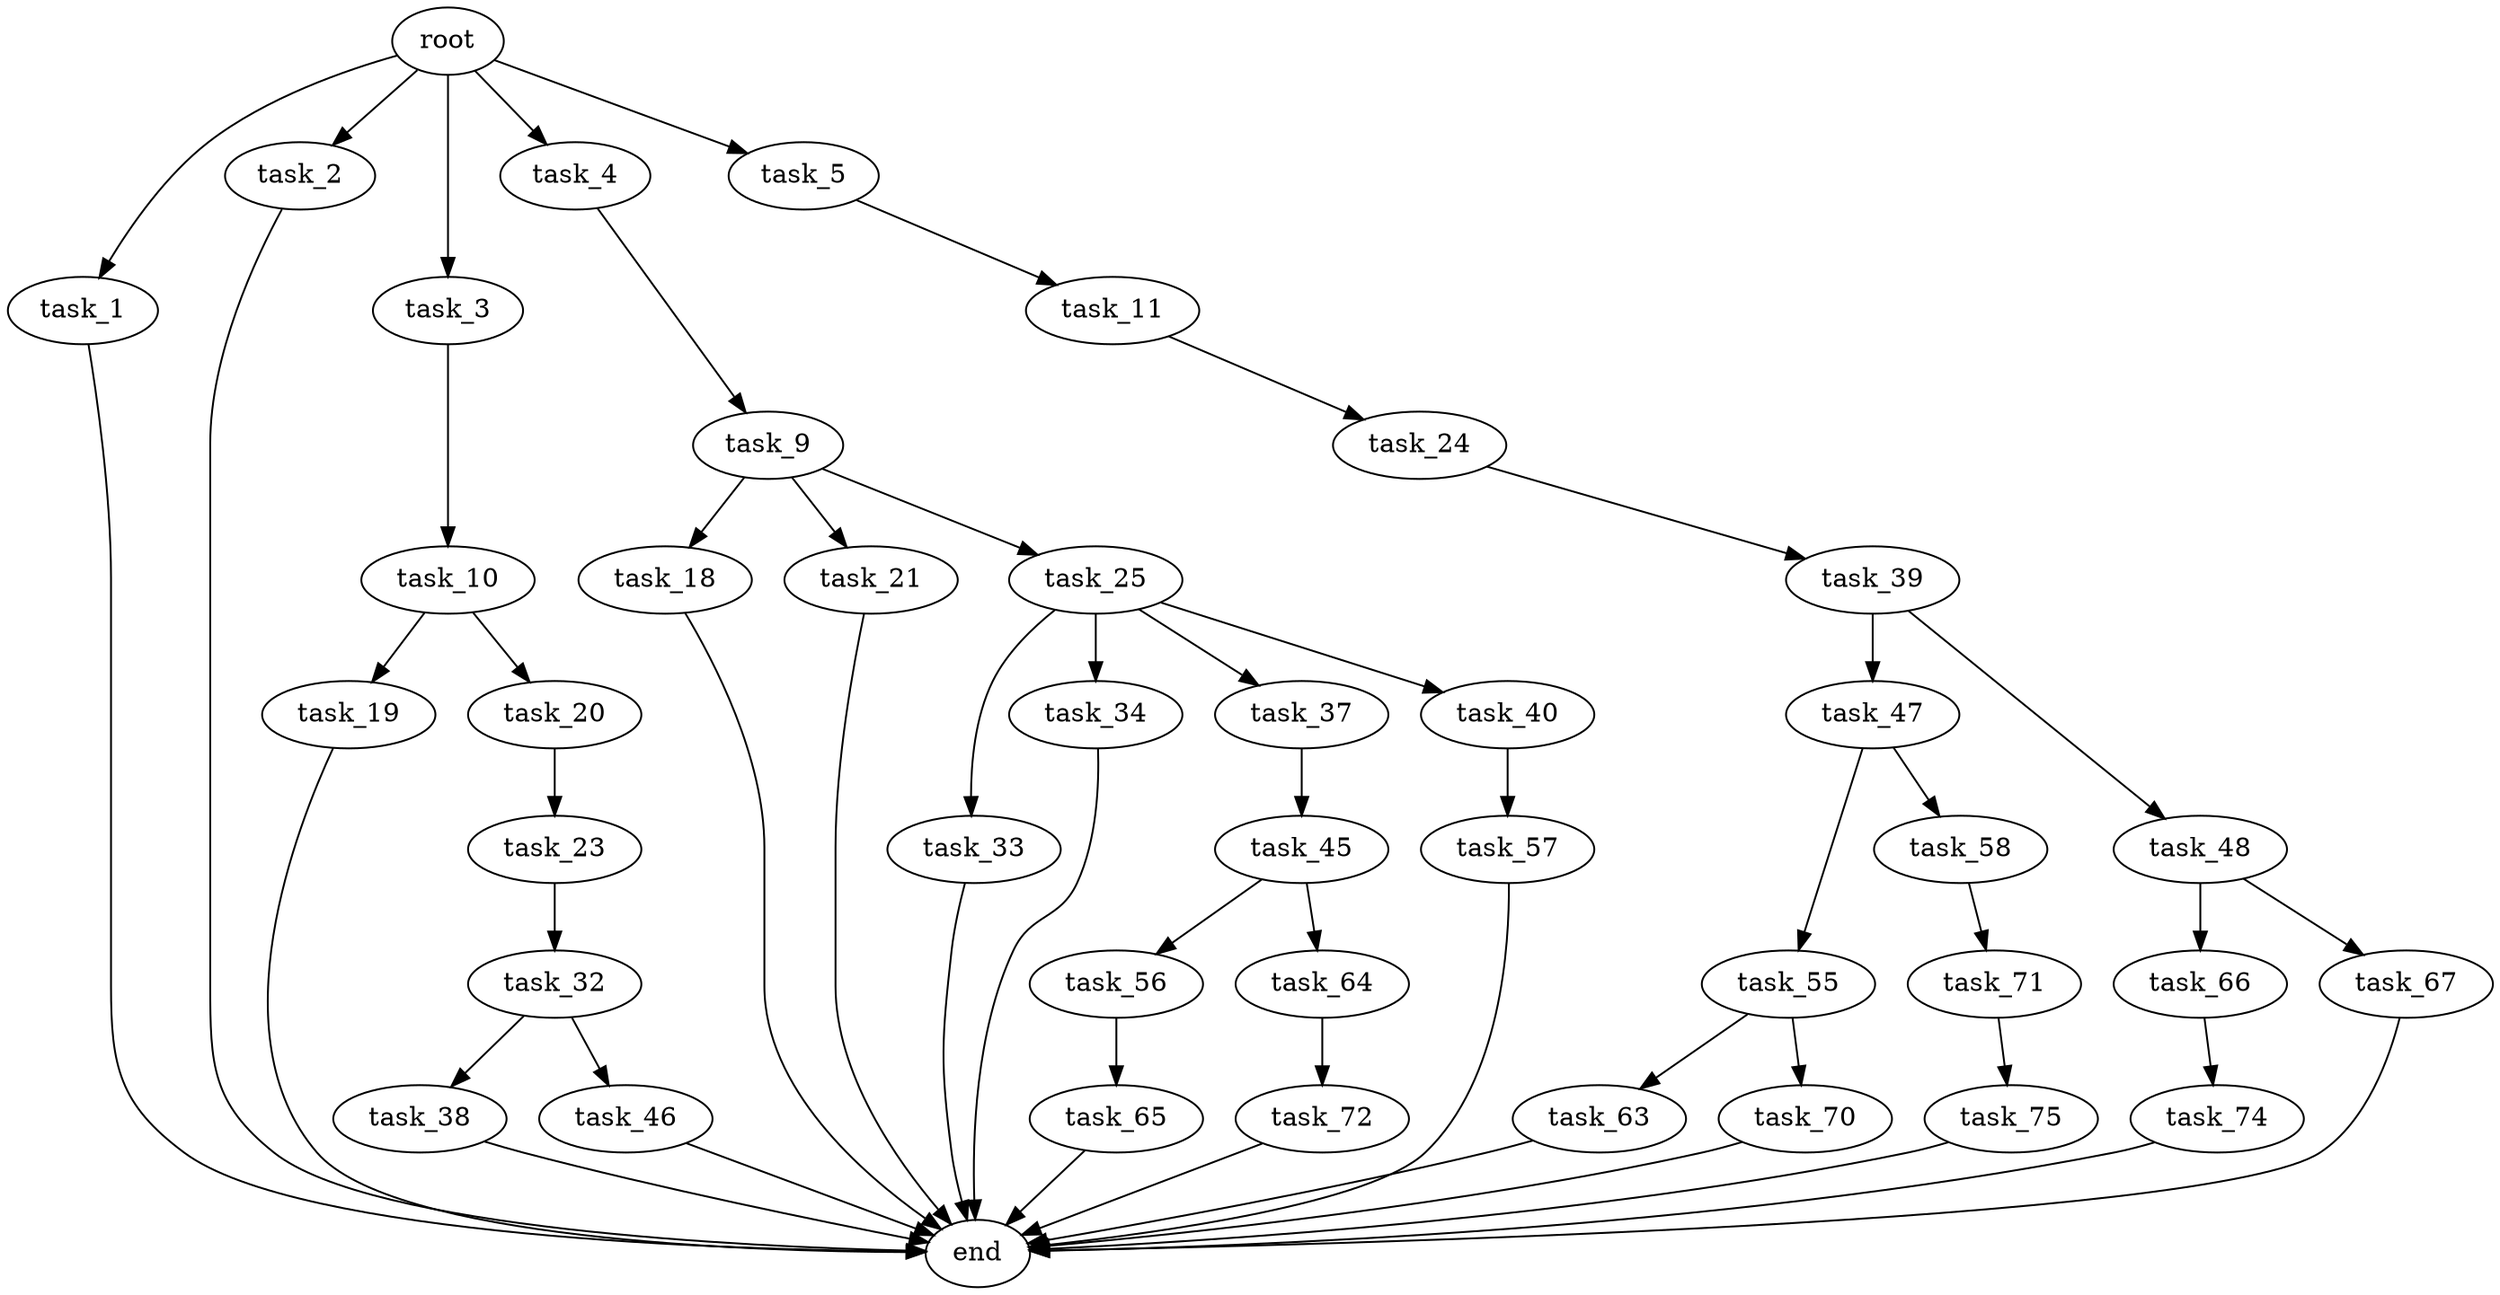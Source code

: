 digraph G {
  root [size="0.000000"];
  task_1 [size="68719476736.000000"];
  task_2 [size="52061397198.000000"];
  task_3 [size="86571617565.000000"];
  task_4 [size="782757789696.000000"];
  task_5 [size="1302314525047.000000"];
  task_9 [size="1786333051.000000"];
  task_10 [size="231928233984.000000"];
  task_11 [size="21344766330.000000"];
  task_18 [size="1073741824000.000000"];
  task_19 [size="1889921300.000000"];
  task_20 [size="675805291366.000000"];
  task_21 [size="549755813888.000000"];
  task_23 [size="557792774249.000000"];
  task_24 [size="18529402328.000000"];
  task_25 [size="782757789696.000000"];
  task_32 [size="1571148959.000000"];
  task_33 [size="12823821285.000000"];
  task_34 [size="20446089423.000000"];
  task_37 [size="5105930239.000000"];
  task_38 [size="1077592785067.000000"];
  task_39 [size="5293169931.000000"];
  task_40 [size="549755813888.000000"];
  task_45 [size="22098174972.000000"];
  task_46 [size="5004813206.000000"];
  task_47 [size="782757789696.000000"];
  task_48 [size="134217728000.000000"];
  task_55 [size="68719476736.000000"];
  task_56 [size="5388040329.000000"];
  task_57 [size="28991029248.000000"];
  task_58 [size="696170711907.000000"];
  task_63 [size="32231609897.000000"];
  task_64 [size="2404108252.000000"];
  task_65 [size="23268174585.000000"];
  task_66 [size="231928233984.000000"];
  task_67 [size="1073741824000.000000"];
  task_70 [size="549755813888.000000"];
  task_71 [size="68719476736.000000"];
  task_72 [size="231928233984.000000"];
  task_74 [size="9811165268.000000"];
  task_75 [size="782757789696.000000"];
  end [size="0.000000"];

  root -> task_1 [size="1.000000"];
  root -> task_2 [size="1.000000"];
  root -> task_3 [size="1.000000"];
  root -> task_4 [size="1.000000"];
  root -> task_5 [size="1.000000"];
  task_1 -> end [size="1.000000"];
  task_2 -> end [size="1.000000"];
  task_3 -> task_10 [size="134217728.000000"];
  task_4 -> task_9 [size="679477248.000000"];
  task_5 -> task_11 [size="838860800.000000"];
  task_9 -> task_18 [size="75497472.000000"];
  task_9 -> task_21 [size="75497472.000000"];
  task_9 -> task_25 [size="75497472.000000"];
  task_10 -> task_19 [size="301989888.000000"];
  task_10 -> task_20 [size="301989888.000000"];
  task_11 -> task_24 [size="679477248.000000"];
  task_18 -> end [size="1.000000"];
  task_19 -> end [size="1.000000"];
  task_20 -> task_23 [size="838860800.000000"];
  task_21 -> end [size="1.000000"];
  task_23 -> task_32 [size="536870912.000000"];
  task_24 -> task_39 [size="301989888.000000"];
  task_25 -> task_33 [size="679477248.000000"];
  task_25 -> task_34 [size="679477248.000000"];
  task_25 -> task_37 [size="679477248.000000"];
  task_25 -> task_40 [size="679477248.000000"];
  task_32 -> task_38 [size="33554432.000000"];
  task_32 -> task_46 [size="33554432.000000"];
  task_33 -> end [size="1.000000"];
  task_34 -> end [size="1.000000"];
  task_37 -> task_45 [size="134217728.000000"];
  task_38 -> end [size="1.000000"];
  task_39 -> task_47 [size="411041792.000000"];
  task_39 -> task_48 [size="411041792.000000"];
  task_40 -> task_57 [size="536870912.000000"];
  task_45 -> task_56 [size="536870912.000000"];
  task_45 -> task_64 [size="536870912.000000"];
  task_46 -> end [size="1.000000"];
  task_47 -> task_55 [size="679477248.000000"];
  task_47 -> task_58 [size="679477248.000000"];
  task_48 -> task_66 [size="209715200.000000"];
  task_48 -> task_67 [size="209715200.000000"];
  task_55 -> task_63 [size="134217728.000000"];
  task_55 -> task_70 [size="134217728.000000"];
  task_56 -> task_65 [size="209715200.000000"];
  task_57 -> end [size="1.000000"];
  task_58 -> task_71 [size="536870912.000000"];
  task_63 -> end [size="1.000000"];
  task_64 -> task_72 [size="75497472.000000"];
  task_65 -> end [size="1.000000"];
  task_66 -> task_74 [size="301989888.000000"];
  task_67 -> end [size="1.000000"];
  task_70 -> end [size="1.000000"];
  task_71 -> task_75 [size="134217728.000000"];
  task_72 -> end [size="1.000000"];
  task_74 -> end [size="1.000000"];
  task_75 -> end [size="1.000000"];
}

